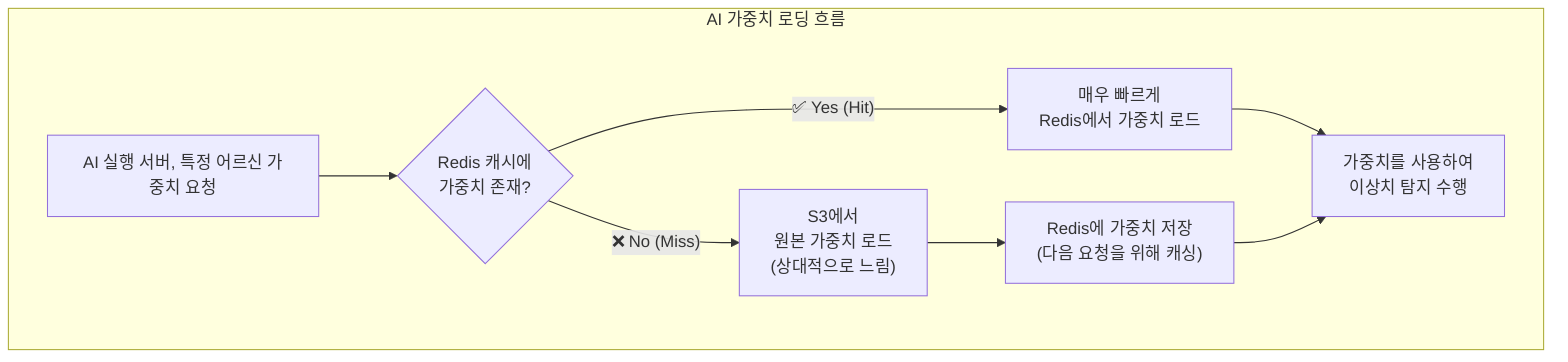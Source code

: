 %%-- 실제 캐싱 정책은 다중 이용자에 대한 패턴 분석 스케줄링 정책에 맞게 구체화할 예정
graph TD
    subgraph "AI 가중치 로딩 흐름"
        A[AI 실행 서버, 특정 어르신 가중치 요청] --> B{Redis 캐시에<br/>가중치 존재?}
        
        B -- "✅ Yes (Hit)" --> C["매우 빠르게<br/>Redis에서 가중치 로드"]
        
        B -- "❌ No (Miss)" --> D["S3에서<br/>원본 가중치 로드<br/>(상대적으로 느림)"]
        D --> E["Redis에 가중치 저장<br/>(다음 요청을 위해 캐싱)"]
        
        C --> F["가중치를 사용하여<br/>이상치 탐지 수행"]
        E --> F
    end